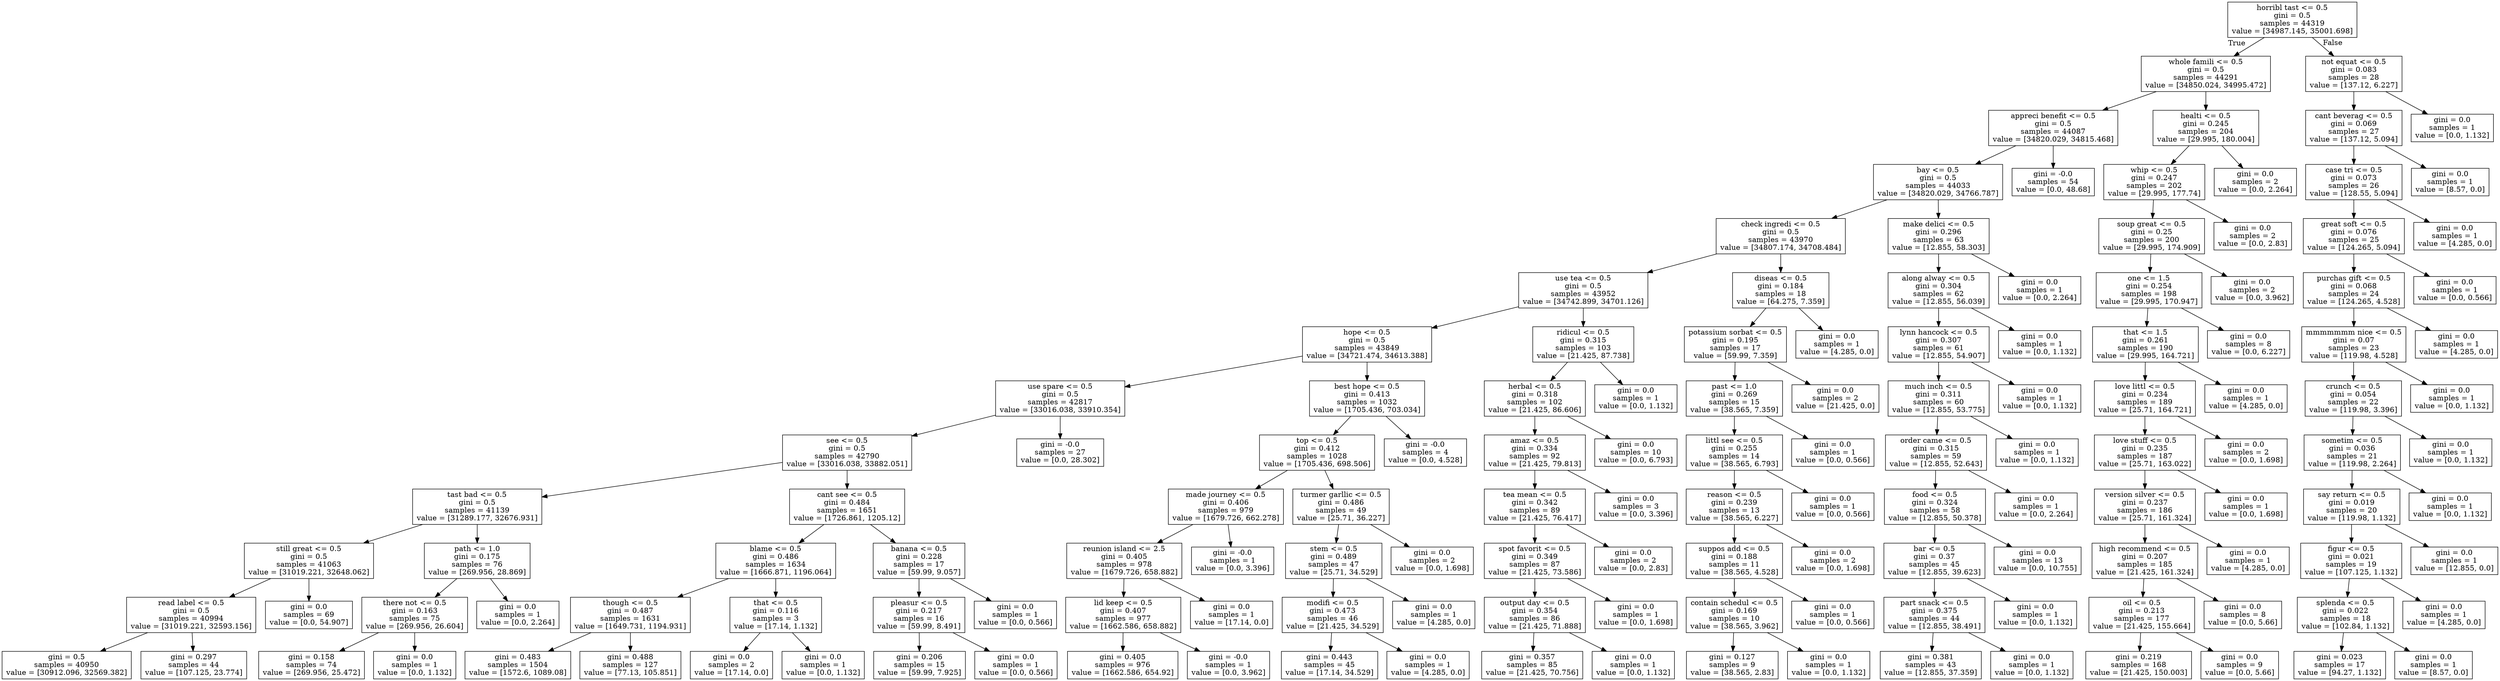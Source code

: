 digraph Tree {
node [shape=box] ;
0 [label="horribl tast <= 0.5\ngini = 0.5\nsamples = 44319\nvalue = [34987.145, 35001.698]"] ;
1 [label="whole famili <= 0.5\ngini = 0.5\nsamples = 44291\nvalue = [34850.024, 34995.472]"] ;
0 -> 1 [labeldistance=2.5, labelangle=45, headlabel="True"] ;
2 [label="appreci benefit <= 0.5\ngini = 0.5\nsamples = 44087\nvalue = [34820.029, 34815.468]"] ;
1 -> 2 ;
3 [label="bay <= 0.5\ngini = 0.5\nsamples = 44033\nvalue = [34820.029, 34766.787]"] ;
2 -> 3 ;
4 [label="check ingredi <= 0.5\ngini = 0.5\nsamples = 43970\nvalue = [34807.174, 34708.484]"] ;
3 -> 4 ;
5 [label="use tea <= 0.5\ngini = 0.5\nsamples = 43952\nvalue = [34742.899, 34701.126]"] ;
4 -> 5 ;
6 [label="hope <= 0.5\ngini = 0.5\nsamples = 43849\nvalue = [34721.474, 34613.388]"] ;
5 -> 6 ;
7 [label="use spare <= 0.5\ngini = 0.5\nsamples = 42817\nvalue = [33016.038, 33910.354]"] ;
6 -> 7 ;
8 [label="see <= 0.5\ngini = 0.5\nsamples = 42790\nvalue = [33016.038, 33882.051]"] ;
7 -> 8 ;
9 [label="tast bad <= 0.5\ngini = 0.5\nsamples = 41139\nvalue = [31289.177, 32676.931]"] ;
8 -> 9 ;
10 [label="still great <= 0.5\ngini = 0.5\nsamples = 41063\nvalue = [31019.221, 32648.062]"] ;
9 -> 10 ;
11 [label="read label <= 0.5\ngini = 0.5\nsamples = 40994\nvalue = [31019.221, 32593.156]"] ;
10 -> 11 ;
12 [label="gini = 0.5\nsamples = 40950\nvalue = [30912.096, 32569.382]"] ;
11 -> 12 ;
13 [label="gini = 0.297\nsamples = 44\nvalue = [107.125, 23.774]"] ;
11 -> 13 ;
14 [label="gini = 0.0\nsamples = 69\nvalue = [0.0, 54.907]"] ;
10 -> 14 ;
15 [label="path <= 1.0\ngini = 0.175\nsamples = 76\nvalue = [269.956, 28.869]"] ;
9 -> 15 ;
16 [label="there not <= 0.5\ngini = 0.163\nsamples = 75\nvalue = [269.956, 26.604]"] ;
15 -> 16 ;
17 [label="gini = 0.158\nsamples = 74\nvalue = [269.956, 25.472]"] ;
16 -> 17 ;
18 [label="gini = 0.0\nsamples = 1\nvalue = [0.0, 1.132]"] ;
16 -> 18 ;
19 [label="gini = 0.0\nsamples = 1\nvalue = [0.0, 2.264]"] ;
15 -> 19 ;
20 [label="cant see <= 0.5\ngini = 0.484\nsamples = 1651\nvalue = [1726.861, 1205.12]"] ;
8 -> 20 ;
21 [label="blame <= 0.5\ngini = 0.486\nsamples = 1634\nvalue = [1666.871, 1196.064]"] ;
20 -> 21 ;
22 [label="though <= 0.5\ngini = 0.487\nsamples = 1631\nvalue = [1649.731, 1194.931]"] ;
21 -> 22 ;
23 [label="gini = 0.483\nsamples = 1504\nvalue = [1572.6, 1089.08]"] ;
22 -> 23 ;
24 [label="gini = 0.488\nsamples = 127\nvalue = [77.13, 105.851]"] ;
22 -> 24 ;
25 [label="that <= 0.5\ngini = 0.116\nsamples = 3\nvalue = [17.14, 1.132]"] ;
21 -> 25 ;
26 [label="gini = 0.0\nsamples = 2\nvalue = [17.14, 0.0]"] ;
25 -> 26 ;
27 [label="gini = 0.0\nsamples = 1\nvalue = [0.0, 1.132]"] ;
25 -> 27 ;
28 [label="banana <= 0.5\ngini = 0.228\nsamples = 17\nvalue = [59.99, 9.057]"] ;
20 -> 28 ;
29 [label="pleasur <= 0.5\ngini = 0.217\nsamples = 16\nvalue = [59.99, 8.491]"] ;
28 -> 29 ;
30 [label="gini = 0.206\nsamples = 15\nvalue = [59.99, 7.925]"] ;
29 -> 30 ;
31 [label="gini = 0.0\nsamples = 1\nvalue = [0.0, 0.566]"] ;
29 -> 31 ;
32 [label="gini = 0.0\nsamples = 1\nvalue = [0.0, 0.566]"] ;
28 -> 32 ;
33 [label="gini = -0.0\nsamples = 27\nvalue = [0.0, 28.302]"] ;
7 -> 33 ;
34 [label="best hope <= 0.5\ngini = 0.413\nsamples = 1032\nvalue = [1705.436, 703.034]"] ;
6 -> 34 ;
35 [label="top <= 0.5\ngini = 0.412\nsamples = 1028\nvalue = [1705.436, 698.506]"] ;
34 -> 35 ;
36 [label="made journey <= 0.5\ngini = 0.406\nsamples = 979\nvalue = [1679.726, 662.278]"] ;
35 -> 36 ;
37 [label="reunion island <= 2.5\ngini = 0.405\nsamples = 978\nvalue = [1679.726, 658.882]"] ;
36 -> 37 ;
38 [label="lid keep <= 0.5\ngini = 0.407\nsamples = 977\nvalue = [1662.586, 658.882]"] ;
37 -> 38 ;
39 [label="gini = 0.405\nsamples = 976\nvalue = [1662.586, 654.92]"] ;
38 -> 39 ;
40 [label="gini = -0.0\nsamples = 1\nvalue = [0.0, 3.962]"] ;
38 -> 40 ;
41 [label="gini = 0.0\nsamples = 1\nvalue = [17.14, 0.0]"] ;
37 -> 41 ;
42 [label="gini = -0.0\nsamples = 1\nvalue = [0.0, 3.396]"] ;
36 -> 42 ;
43 [label="turmer garllic <= 0.5\ngini = 0.486\nsamples = 49\nvalue = [25.71, 36.227]"] ;
35 -> 43 ;
44 [label="stem <= 0.5\ngini = 0.489\nsamples = 47\nvalue = [25.71, 34.529]"] ;
43 -> 44 ;
45 [label="modifi <= 0.5\ngini = 0.473\nsamples = 46\nvalue = [21.425, 34.529]"] ;
44 -> 45 ;
46 [label="gini = 0.443\nsamples = 45\nvalue = [17.14, 34.529]"] ;
45 -> 46 ;
47 [label="gini = 0.0\nsamples = 1\nvalue = [4.285, 0.0]"] ;
45 -> 47 ;
48 [label="gini = 0.0\nsamples = 1\nvalue = [4.285, 0.0]"] ;
44 -> 48 ;
49 [label="gini = 0.0\nsamples = 2\nvalue = [0.0, 1.698]"] ;
43 -> 49 ;
50 [label="gini = -0.0\nsamples = 4\nvalue = [0.0, 4.528]"] ;
34 -> 50 ;
51 [label="ridicul <= 0.5\ngini = 0.315\nsamples = 103\nvalue = [21.425, 87.738]"] ;
5 -> 51 ;
52 [label="herbal <= 0.5\ngini = 0.318\nsamples = 102\nvalue = [21.425, 86.606]"] ;
51 -> 52 ;
53 [label="amaz <= 0.5\ngini = 0.334\nsamples = 92\nvalue = [21.425, 79.813]"] ;
52 -> 53 ;
54 [label="tea mean <= 0.5\ngini = 0.342\nsamples = 89\nvalue = [21.425, 76.417]"] ;
53 -> 54 ;
55 [label="spot favorit <= 0.5\ngini = 0.349\nsamples = 87\nvalue = [21.425, 73.586]"] ;
54 -> 55 ;
56 [label="output day <= 0.5\ngini = 0.354\nsamples = 86\nvalue = [21.425, 71.888]"] ;
55 -> 56 ;
57 [label="gini = 0.357\nsamples = 85\nvalue = [21.425, 70.756]"] ;
56 -> 57 ;
58 [label="gini = 0.0\nsamples = 1\nvalue = [0.0, 1.132]"] ;
56 -> 58 ;
59 [label="gini = 0.0\nsamples = 1\nvalue = [0.0, 1.698]"] ;
55 -> 59 ;
60 [label="gini = 0.0\nsamples = 2\nvalue = [0.0, 2.83]"] ;
54 -> 60 ;
61 [label="gini = 0.0\nsamples = 3\nvalue = [0.0, 3.396]"] ;
53 -> 61 ;
62 [label="gini = 0.0\nsamples = 10\nvalue = [0.0, 6.793]"] ;
52 -> 62 ;
63 [label="gini = 0.0\nsamples = 1\nvalue = [0.0, 1.132]"] ;
51 -> 63 ;
64 [label="diseas <= 0.5\ngini = 0.184\nsamples = 18\nvalue = [64.275, 7.359]"] ;
4 -> 64 ;
65 [label="potassium sorbat <= 0.5\ngini = 0.195\nsamples = 17\nvalue = [59.99, 7.359]"] ;
64 -> 65 ;
66 [label="past <= 1.0\ngini = 0.269\nsamples = 15\nvalue = [38.565, 7.359]"] ;
65 -> 66 ;
67 [label="littl see <= 0.5\ngini = 0.255\nsamples = 14\nvalue = [38.565, 6.793]"] ;
66 -> 67 ;
68 [label="reason <= 0.5\ngini = 0.239\nsamples = 13\nvalue = [38.565, 6.227]"] ;
67 -> 68 ;
69 [label="suppos add <= 0.5\ngini = 0.188\nsamples = 11\nvalue = [38.565, 4.528]"] ;
68 -> 69 ;
70 [label="contain schedul <= 0.5\ngini = 0.169\nsamples = 10\nvalue = [38.565, 3.962]"] ;
69 -> 70 ;
71 [label="gini = 0.127\nsamples = 9\nvalue = [38.565, 2.83]"] ;
70 -> 71 ;
72 [label="gini = 0.0\nsamples = 1\nvalue = [0.0, 1.132]"] ;
70 -> 72 ;
73 [label="gini = 0.0\nsamples = 1\nvalue = [0.0, 0.566]"] ;
69 -> 73 ;
74 [label="gini = 0.0\nsamples = 2\nvalue = [0.0, 1.698]"] ;
68 -> 74 ;
75 [label="gini = 0.0\nsamples = 1\nvalue = [0.0, 0.566]"] ;
67 -> 75 ;
76 [label="gini = 0.0\nsamples = 1\nvalue = [0.0, 0.566]"] ;
66 -> 76 ;
77 [label="gini = 0.0\nsamples = 2\nvalue = [21.425, 0.0]"] ;
65 -> 77 ;
78 [label="gini = 0.0\nsamples = 1\nvalue = [4.285, 0.0]"] ;
64 -> 78 ;
79 [label="make delici <= 0.5\ngini = 0.296\nsamples = 63\nvalue = [12.855, 58.303]"] ;
3 -> 79 ;
80 [label="along alway <= 0.5\ngini = 0.304\nsamples = 62\nvalue = [12.855, 56.039]"] ;
79 -> 80 ;
81 [label="lynn hancock <= 0.5\ngini = 0.307\nsamples = 61\nvalue = [12.855, 54.907]"] ;
80 -> 81 ;
82 [label="much inch <= 0.5\ngini = 0.311\nsamples = 60\nvalue = [12.855, 53.775]"] ;
81 -> 82 ;
83 [label="order came <= 0.5\ngini = 0.315\nsamples = 59\nvalue = [12.855, 52.643]"] ;
82 -> 83 ;
84 [label="food <= 0.5\ngini = 0.324\nsamples = 58\nvalue = [12.855, 50.378]"] ;
83 -> 84 ;
85 [label="bar <= 0.5\ngini = 0.37\nsamples = 45\nvalue = [12.855, 39.623]"] ;
84 -> 85 ;
86 [label="part snack <= 0.5\ngini = 0.375\nsamples = 44\nvalue = [12.855, 38.491]"] ;
85 -> 86 ;
87 [label="gini = 0.381\nsamples = 43\nvalue = [12.855, 37.359]"] ;
86 -> 87 ;
88 [label="gini = 0.0\nsamples = 1\nvalue = [0.0, 1.132]"] ;
86 -> 88 ;
89 [label="gini = 0.0\nsamples = 1\nvalue = [0.0, 1.132]"] ;
85 -> 89 ;
90 [label="gini = 0.0\nsamples = 13\nvalue = [0.0, 10.755]"] ;
84 -> 90 ;
91 [label="gini = 0.0\nsamples = 1\nvalue = [0.0, 2.264]"] ;
83 -> 91 ;
92 [label="gini = 0.0\nsamples = 1\nvalue = [0.0, 1.132]"] ;
82 -> 92 ;
93 [label="gini = 0.0\nsamples = 1\nvalue = [0.0, 1.132]"] ;
81 -> 93 ;
94 [label="gini = 0.0\nsamples = 1\nvalue = [0.0, 1.132]"] ;
80 -> 94 ;
95 [label="gini = 0.0\nsamples = 1\nvalue = [0.0, 2.264]"] ;
79 -> 95 ;
96 [label="gini = -0.0\nsamples = 54\nvalue = [0.0, 48.68]"] ;
2 -> 96 ;
97 [label="healti <= 0.5\ngini = 0.245\nsamples = 204\nvalue = [29.995, 180.004]"] ;
1 -> 97 ;
98 [label="whip <= 0.5\ngini = 0.247\nsamples = 202\nvalue = [29.995, 177.74]"] ;
97 -> 98 ;
99 [label="soup great <= 0.5\ngini = 0.25\nsamples = 200\nvalue = [29.995, 174.909]"] ;
98 -> 99 ;
100 [label="one <= 1.5\ngini = 0.254\nsamples = 198\nvalue = [29.995, 170.947]"] ;
99 -> 100 ;
101 [label="that <= 1.5\ngini = 0.261\nsamples = 190\nvalue = [29.995, 164.721]"] ;
100 -> 101 ;
102 [label="love littl <= 0.5\ngini = 0.234\nsamples = 189\nvalue = [25.71, 164.721]"] ;
101 -> 102 ;
103 [label="love stuff <= 0.5\ngini = 0.235\nsamples = 187\nvalue = [25.71, 163.022]"] ;
102 -> 103 ;
104 [label="version silver <= 0.5\ngini = 0.237\nsamples = 186\nvalue = [25.71, 161.324]"] ;
103 -> 104 ;
105 [label="high recommend <= 0.5\ngini = 0.207\nsamples = 185\nvalue = [21.425, 161.324]"] ;
104 -> 105 ;
106 [label="oil <= 0.5\ngini = 0.213\nsamples = 177\nvalue = [21.425, 155.664]"] ;
105 -> 106 ;
107 [label="gini = 0.219\nsamples = 168\nvalue = [21.425, 150.003]"] ;
106 -> 107 ;
108 [label="gini = 0.0\nsamples = 9\nvalue = [0.0, 5.66]"] ;
106 -> 108 ;
109 [label="gini = 0.0\nsamples = 8\nvalue = [0.0, 5.66]"] ;
105 -> 109 ;
110 [label="gini = 0.0\nsamples = 1\nvalue = [4.285, 0.0]"] ;
104 -> 110 ;
111 [label="gini = 0.0\nsamples = 1\nvalue = [0.0, 1.698]"] ;
103 -> 111 ;
112 [label="gini = 0.0\nsamples = 2\nvalue = [0.0, 1.698]"] ;
102 -> 112 ;
113 [label="gini = 0.0\nsamples = 1\nvalue = [4.285, 0.0]"] ;
101 -> 113 ;
114 [label="gini = 0.0\nsamples = 8\nvalue = [0.0, 6.227]"] ;
100 -> 114 ;
115 [label="gini = 0.0\nsamples = 2\nvalue = [0.0, 3.962]"] ;
99 -> 115 ;
116 [label="gini = 0.0\nsamples = 2\nvalue = [0.0, 2.83]"] ;
98 -> 116 ;
117 [label="gini = 0.0\nsamples = 2\nvalue = [0.0, 2.264]"] ;
97 -> 117 ;
118 [label="not equat <= 0.5\ngini = 0.083\nsamples = 28\nvalue = [137.12, 6.227]"] ;
0 -> 118 [labeldistance=2.5, labelangle=-45, headlabel="False"] ;
119 [label="cant beverag <= 0.5\ngini = 0.069\nsamples = 27\nvalue = [137.12, 5.094]"] ;
118 -> 119 ;
120 [label="case tri <= 0.5\ngini = 0.073\nsamples = 26\nvalue = [128.55, 5.094]"] ;
119 -> 120 ;
121 [label="great soft <= 0.5\ngini = 0.076\nsamples = 25\nvalue = [124.265, 5.094]"] ;
120 -> 121 ;
122 [label="purchas gift <= 0.5\ngini = 0.068\nsamples = 24\nvalue = [124.265, 4.528]"] ;
121 -> 122 ;
123 [label="mmmmmmm nice <= 0.5\ngini = 0.07\nsamples = 23\nvalue = [119.98, 4.528]"] ;
122 -> 123 ;
124 [label="crunch <= 0.5\ngini = 0.054\nsamples = 22\nvalue = [119.98, 3.396]"] ;
123 -> 124 ;
125 [label="sometim <= 0.5\ngini = 0.036\nsamples = 21\nvalue = [119.98, 2.264]"] ;
124 -> 125 ;
126 [label="say return <= 0.5\ngini = 0.019\nsamples = 20\nvalue = [119.98, 1.132]"] ;
125 -> 126 ;
127 [label="figur <= 0.5\ngini = 0.021\nsamples = 19\nvalue = [107.125, 1.132]"] ;
126 -> 127 ;
128 [label="splenda <= 0.5\ngini = 0.022\nsamples = 18\nvalue = [102.84, 1.132]"] ;
127 -> 128 ;
129 [label="gini = 0.023\nsamples = 17\nvalue = [94.27, 1.132]"] ;
128 -> 129 ;
130 [label="gini = 0.0\nsamples = 1\nvalue = [8.57, 0.0]"] ;
128 -> 130 ;
131 [label="gini = 0.0\nsamples = 1\nvalue = [4.285, 0.0]"] ;
127 -> 131 ;
132 [label="gini = 0.0\nsamples = 1\nvalue = [12.855, 0.0]"] ;
126 -> 132 ;
133 [label="gini = 0.0\nsamples = 1\nvalue = [0.0, 1.132]"] ;
125 -> 133 ;
134 [label="gini = 0.0\nsamples = 1\nvalue = [0.0, 1.132]"] ;
124 -> 134 ;
135 [label="gini = 0.0\nsamples = 1\nvalue = [0.0, 1.132]"] ;
123 -> 135 ;
136 [label="gini = 0.0\nsamples = 1\nvalue = [4.285, 0.0]"] ;
122 -> 136 ;
137 [label="gini = 0.0\nsamples = 1\nvalue = [0.0, 0.566]"] ;
121 -> 137 ;
138 [label="gini = 0.0\nsamples = 1\nvalue = [4.285, 0.0]"] ;
120 -> 138 ;
139 [label="gini = 0.0\nsamples = 1\nvalue = [8.57, 0.0]"] ;
119 -> 139 ;
140 [label="gini = 0.0\nsamples = 1\nvalue = [0.0, 1.132]"] ;
118 -> 140 ;
}